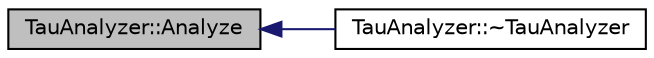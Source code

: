 digraph "TauAnalyzer::Analyze"
{
  edge [fontname="Helvetica",fontsize="10",labelfontname="Helvetica",labelfontsize="10"];
  node [fontname="Helvetica",fontsize="10",shape=record];
  rankdir="LR";
  Node1 [label="TauAnalyzer::Analyze",height=0.2,width=0.4,color="black", fillcolor="grey75", style="filled", fontcolor="black"];
  Node1 -> Node2 [dir="back",color="midnightblue",fontsize="10",style="solid",fontname="Helvetica"];
  Node2 [label="TauAnalyzer::~TauAnalyzer",height=0.2,width=0.4,color="black", fillcolor="white", style="filled",URL="$d2/d6d/class_tau_analyzer.html#acbec8c01df2ce44961345f0d390f76fa"];
}
